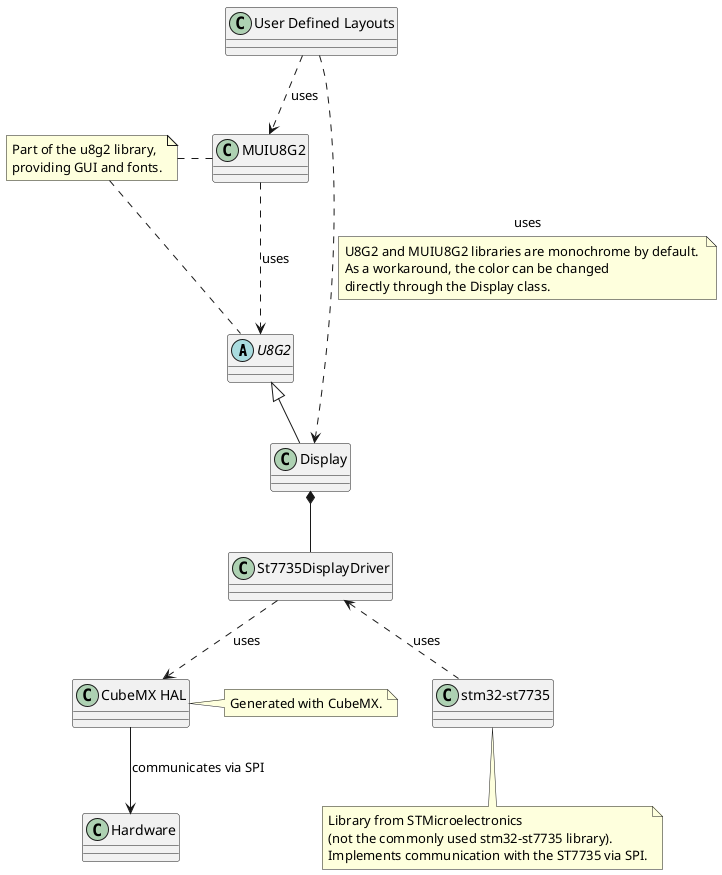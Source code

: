 @startuml
abstract U8G2
class Display
class St7735DisplayDriver
class "stm32-st7735"
class "CubeMX HAL"
class MUIU8G2
class "User Defined Layouts"
class Hardware

U8G2 <|-- Display

Display *-- St7735DisplayDriver

St7735DisplayDriver ..> "CubeMX HAL" : uses

"stm32-st7735" .up.> St7735DisplayDriver : uses

"CubeMX HAL" --> Hardware : communicates via SPI

MUIU8G2 ..> U8G2 : uses

"User Defined Layouts" ..> MUIU8G2 : uses

"User Defined Layouts" ..> Display : uses

note on link
U8G2 and MUIU8G2 libraries are monochrome by default. 
As a workaround, the color can be changed 
directly through the Display class.
end note

' Note for "stm32-st7735"
note bottom of "stm32-st7735"
Library from STMicroelectronics 
(not the commonly used stm32-st7735 library). 
Implements communication with the ST7735 via SPI.
end note

' Note for "CubeMX HAL"
note as CubeMX_NOTE
Generated with CubeMX.
end note
"CubeMX HAL" .right. CubeMX_NOTE

' Note for U8G2 and MUIU8G2
note as U8G2_NOTE
Part of the u8g2 library, 
providing GUI and fonts.
end note

MUIU8G2 .left. U8G2_NOTE
U8G2 .left. U8G2_NOTE
@enduml
